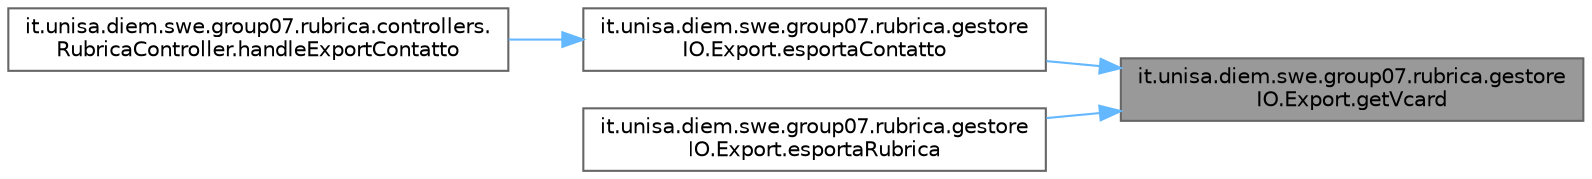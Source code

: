 digraph "it.unisa.diem.swe.group07.rubrica.gestoreIO.Export.getVcard"
{
 // LATEX_PDF_SIZE
  bgcolor="transparent";
  edge [fontname=Helvetica,fontsize=10,labelfontname=Helvetica,labelfontsize=10];
  node [fontname=Helvetica,fontsize=10,shape=box,height=0.2,width=0.4];
  rankdir="RL";
  Node1 [id="Node000001",label="it.unisa.diem.swe.group07.rubrica.gestore\lIO.Export.getVcard",height=0.2,width=0.4,color="gray40", fillcolor="grey60", style="filled", fontcolor="black",tooltip="metodo per ottenere la formattazione conforme allo standard vCard da un contatto"];
  Node1 -> Node2 [id="edge1_Node000001_Node000002",dir="back",color="steelblue1",style="solid",tooltip=" "];
  Node2 [id="Node000002",label="it.unisa.diem.swe.group07.rubrica.gestore\lIO.Export.esportaContatto",height=0.2,width=0.4,color="grey40", fillcolor="white", style="filled",URL="$classit_1_1unisa_1_1diem_1_1swe_1_1group07_1_1rubrica_1_1gestore_i_o_1_1_export.html#a733874ab51e6bb3c67c54fe41f9c1bcf",tooltip="metodo per fornire un file di output conforme allo standard vCard che contiene tutta le informazioni ..."];
  Node2 -> Node3 [id="edge2_Node000002_Node000003",dir="back",color="steelblue1",style="solid",tooltip=" "];
  Node3 [id="Node000003",label="it.unisa.diem.swe.group07.rubrica.controllers.\lRubricaController.handleExportContatto",height=0.2,width=0.4,color="grey40", fillcolor="white", style="filled",URL="$classit_1_1unisa_1_1diem_1_1swe_1_1group07_1_1rubrica_1_1controllers_1_1_rubrica_controller.html#a28f1cd139c6377895c583d8d6edcae27",tooltip="Gestore dell'evento \"Esporta Contatto\". Il metodo apre una finestra che consente all'utente di selezi..."];
  Node1 -> Node4 [id="edge3_Node000001_Node000004",dir="back",color="steelblue1",style="solid",tooltip=" "];
  Node4 [id="Node000004",label="it.unisa.diem.swe.group07.rubrica.gestore\lIO.Export.esportaRubrica",height=0.2,width=0.4,color="grey40", fillcolor="white", style="filled",URL="$classit_1_1unisa_1_1diem_1_1swe_1_1group07_1_1rubrica_1_1gestore_i_o_1_1_export.html#a91f65a6e35064ea1af3bbc0168cee290",tooltip="metodo per fornire un file di output conforme allo standard vCard che contiene tutta la rubrica"];
}
